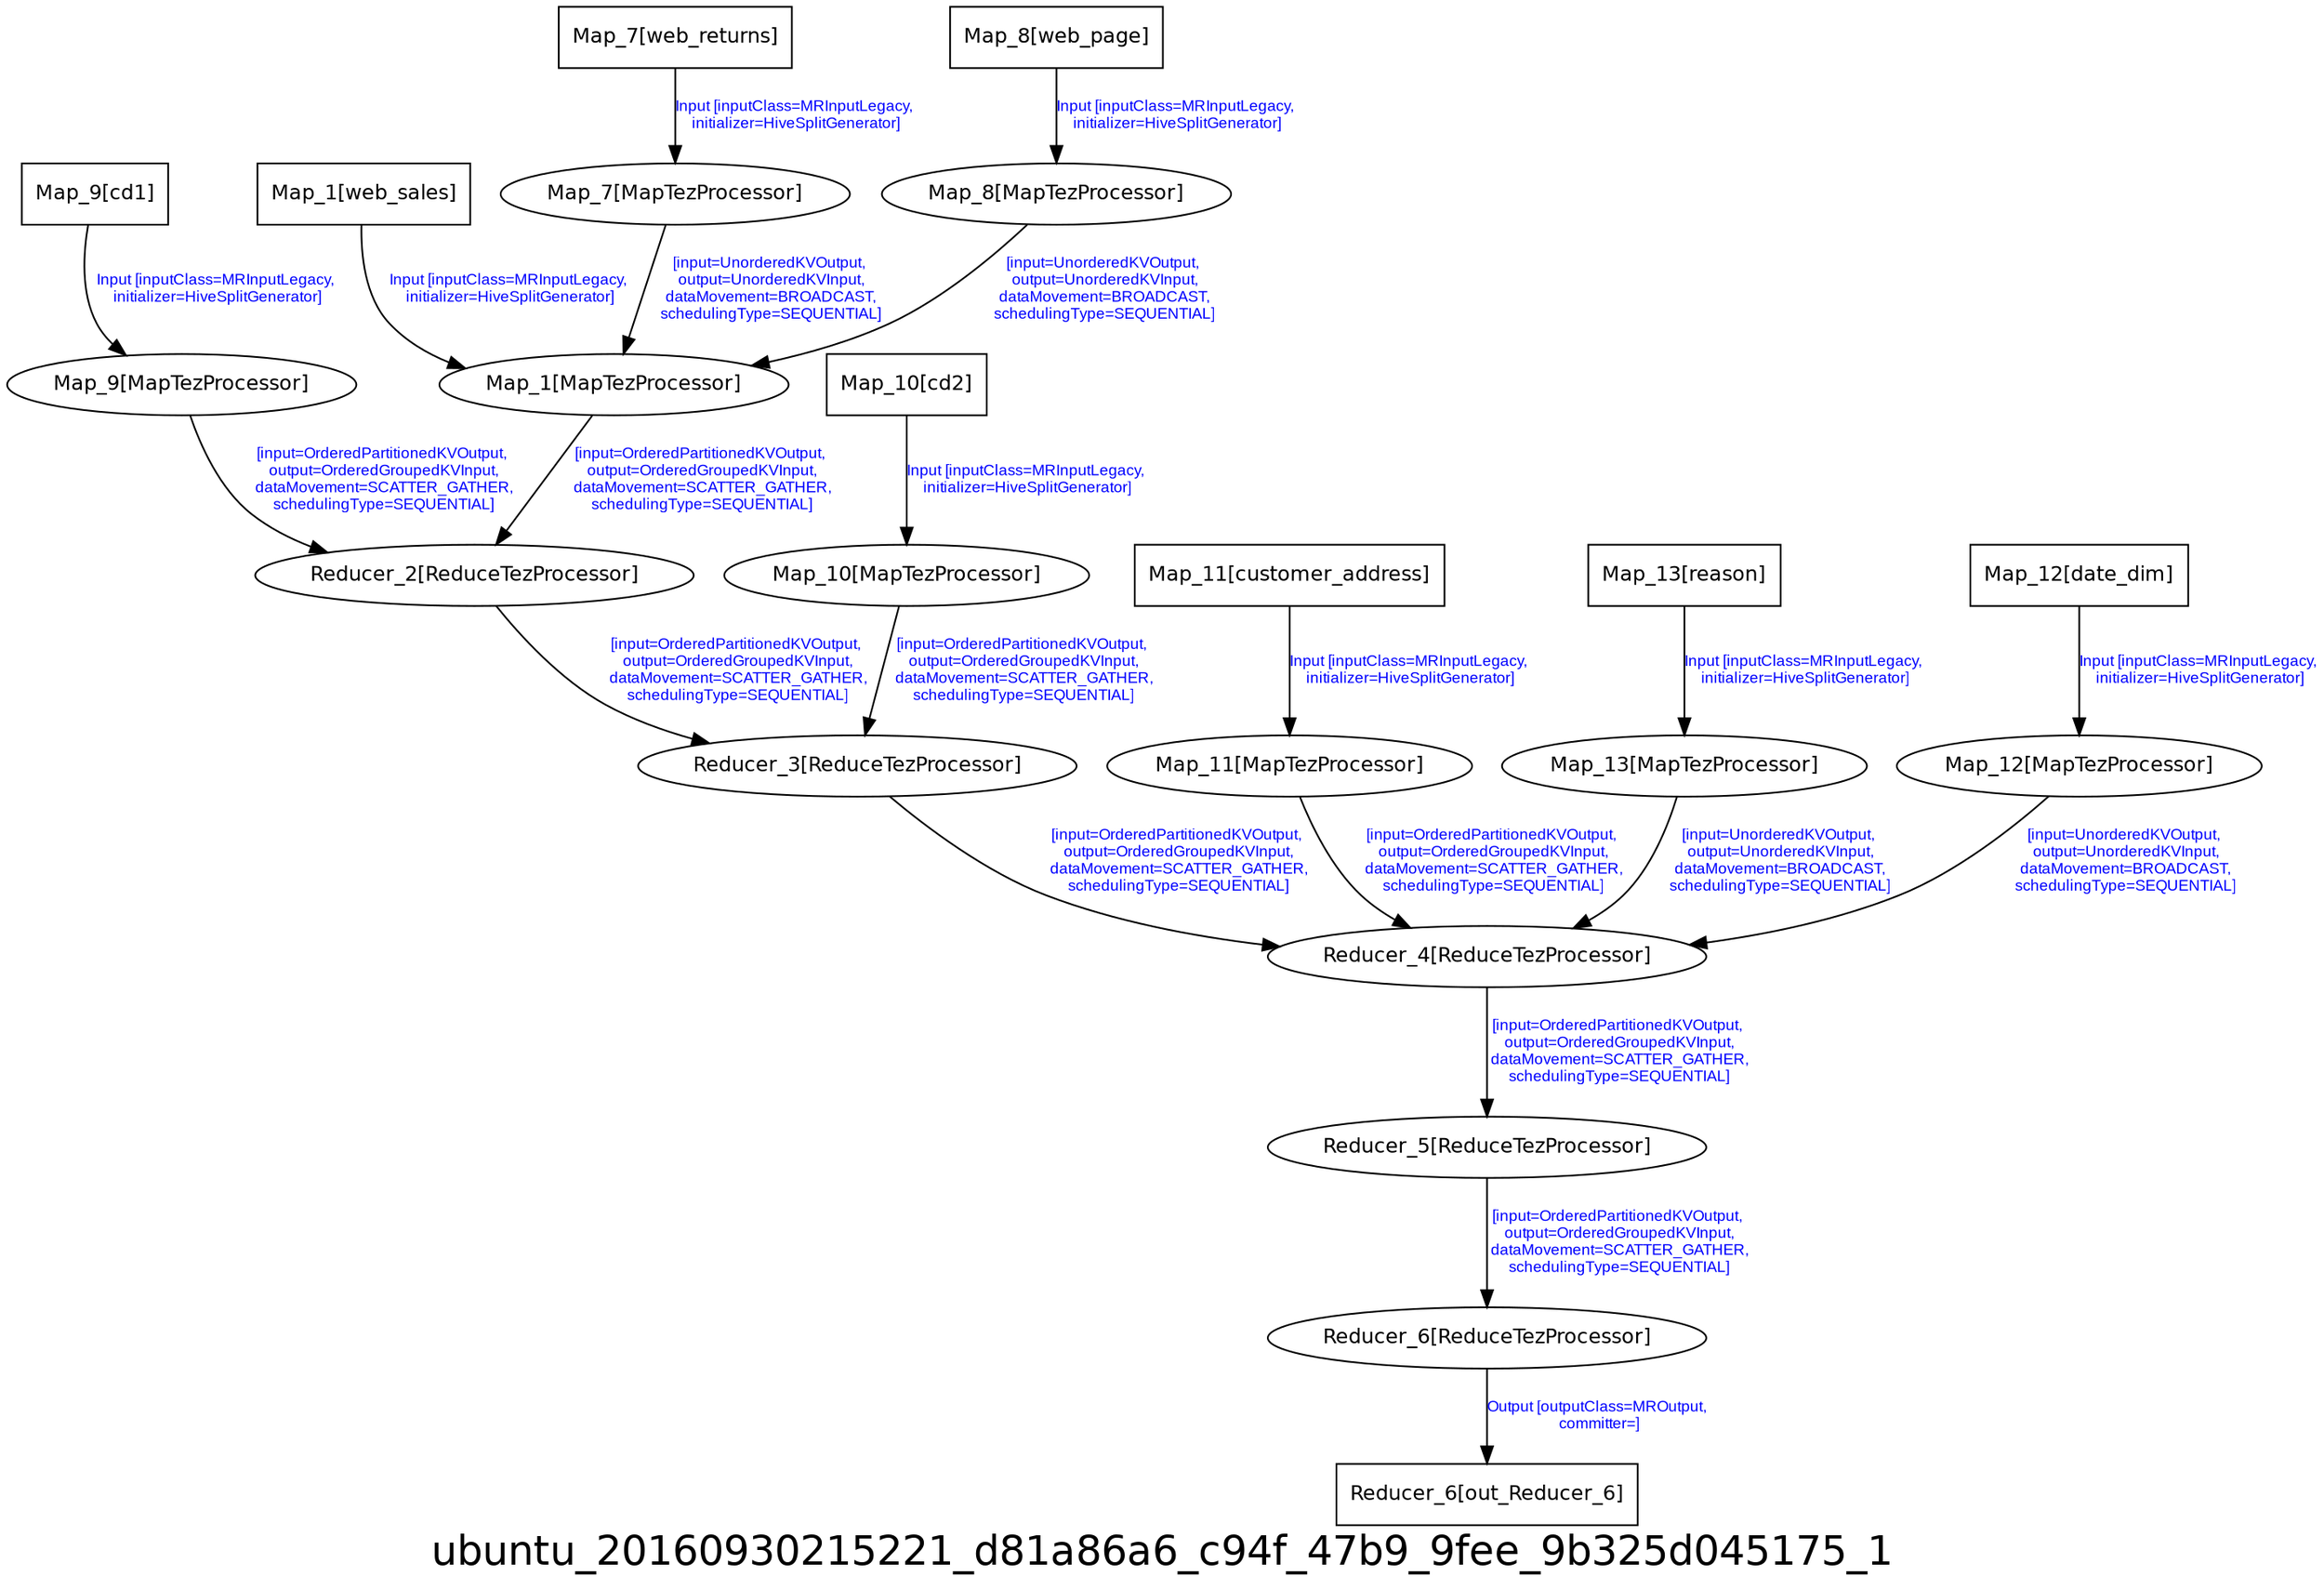 digraph ubuntu_20160930215221_d81a86a6_c94f_47b9_9fee_9b325d045175_1 {
graph [ label="ubuntu_20160930215221_d81a86a6_c94f_47b9_9fee_9b325d045175_1", fontsize=24, fontname=Helvetica];
node [fontsize=12, fontname=Helvetica];
edge [fontsize=9, fontcolor=blue, fontname=Arial];
"ubuntu_20160930215221_d81a86a6_c94f_47b9_9fee_9b325d045175_1.Map_12" [ label = "Map_12[MapTezProcessor]" ];
"ubuntu_20160930215221_d81a86a6_c94f_47b9_9fee_9b325d045175_1.Map_12" -> "ubuntu_20160930215221_d81a86a6_c94f_47b9_9fee_9b325d045175_1.Reducer_4" [ label = "[input=UnorderedKVOutput,\n output=UnorderedKVInput,\n dataMovement=BROADCAST,\n schedulingType=SEQUENTIAL]" ];
"ubuntu_20160930215221_d81a86a6_c94f_47b9_9fee_9b325d045175_1.Map_9" [ label = "Map_9[MapTezProcessor]" ];
"ubuntu_20160930215221_d81a86a6_c94f_47b9_9fee_9b325d045175_1.Map_9" -> "ubuntu_20160930215221_d81a86a6_c94f_47b9_9fee_9b325d045175_1.Reducer_2" [ label = "[input=OrderedPartitionedKVOutput,\n output=OrderedGroupedKVInput,\n dataMovement=SCATTER_GATHER,\n schedulingType=SEQUENTIAL]" ];
"ubuntu_20160930215221_d81a86a6_c94f_47b9_9fee_9b325d045175_1.Reducer_6" [ label = "Reducer_6[ReduceTezProcessor]" ];
"ubuntu_20160930215221_d81a86a6_c94f_47b9_9fee_9b325d045175_1.Reducer_6" -> "ubuntu_20160930215221_d81a86a6_c94f_47b9_9fee_9b325d045175_1.Reducer_6_out_Reducer_6" [ label = "Output [outputClass=MROutput,\n committer=]" ];
"ubuntu_20160930215221_d81a86a6_c94f_47b9_9fee_9b325d045175_1.Map_10_cd2" [ label = "Map_10[cd2]", shape = "box" ];
"ubuntu_20160930215221_d81a86a6_c94f_47b9_9fee_9b325d045175_1.Map_10_cd2" -> "ubuntu_20160930215221_d81a86a6_c94f_47b9_9fee_9b325d045175_1.Map_10" [ label = "Input [inputClass=MRInputLegacy,\n initializer=HiveSplitGenerator]" ];
"ubuntu_20160930215221_d81a86a6_c94f_47b9_9fee_9b325d045175_1.Reducer_2" [ label = "Reducer_2[ReduceTezProcessor]" ];
"ubuntu_20160930215221_d81a86a6_c94f_47b9_9fee_9b325d045175_1.Reducer_2" -> "ubuntu_20160930215221_d81a86a6_c94f_47b9_9fee_9b325d045175_1.Reducer_3" [ label = "[input=OrderedPartitionedKVOutput,\n output=OrderedGroupedKVInput,\n dataMovement=SCATTER_GATHER,\n schedulingType=SEQUENTIAL]" ];
"ubuntu_20160930215221_d81a86a6_c94f_47b9_9fee_9b325d045175_1.Map_1_web_sales" [ label = "Map_1[web_sales]", shape = "box" ];
"ubuntu_20160930215221_d81a86a6_c94f_47b9_9fee_9b325d045175_1.Map_1_web_sales" -> "ubuntu_20160930215221_d81a86a6_c94f_47b9_9fee_9b325d045175_1.Map_1" [ label = "Input [inputClass=MRInputLegacy,\n initializer=HiveSplitGenerator]" ];
"ubuntu_20160930215221_d81a86a6_c94f_47b9_9fee_9b325d045175_1.Map_9_cd1" [ label = "Map_9[cd1]", shape = "box" ];
"ubuntu_20160930215221_d81a86a6_c94f_47b9_9fee_9b325d045175_1.Map_9_cd1" -> "ubuntu_20160930215221_d81a86a6_c94f_47b9_9fee_9b325d045175_1.Map_9" [ label = "Input [inputClass=MRInputLegacy,\n initializer=HiveSplitGenerator]" ];
"ubuntu_20160930215221_d81a86a6_c94f_47b9_9fee_9b325d045175_1.Reducer_3" [ label = "Reducer_3[ReduceTezProcessor]" ];
"ubuntu_20160930215221_d81a86a6_c94f_47b9_9fee_9b325d045175_1.Reducer_3" -> "ubuntu_20160930215221_d81a86a6_c94f_47b9_9fee_9b325d045175_1.Reducer_4" [ label = "[input=OrderedPartitionedKVOutput,\n output=OrderedGroupedKVInput,\n dataMovement=SCATTER_GATHER,\n schedulingType=SEQUENTIAL]" ];
"ubuntu_20160930215221_d81a86a6_c94f_47b9_9fee_9b325d045175_1.Map_10" [ label = "Map_10[MapTezProcessor]" ];
"ubuntu_20160930215221_d81a86a6_c94f_47b9_9fee_9b325d045175_1.Map_10" -> "ubuntu_20160930215221_d81a86a6_c94f_47b9_9fee_9b325d045175_1.Reducer_3" [ label = "[input=OrderedPartitionedKVOutput,\n output=OrderedGroupedKVInput,\n dataMovement=SCATTER_GATHER,\n schedulingType=SEQUENTIAL]" ];
"ubuntu_20160930215221_d81a86a6_c94f_47b9_9fee_9b325d045175_1.Map_12_date_dim" [ label = "Map_12[date_dim]", shape = "box" ];
"ubuntu_20160930215221_d81a86a6_c94f_47b9_9fee_9b325d045175_1.Map_12_date_dim" -> "ubuntu_20160930215221_d81a86a6_c94f_47b9_9fee_9b325d045175_1.Map_12" [ label = "Input [inputClass=MRInputLegacy,\n initializer=HiveSplitGenerator]" ];
"ubuntu_20160930215221_d81a86a6_c94f_47b9_9fee_9b325d045175_1.Map_7" [ label = "Map_7[MapTezProcessor]" ];
"ubuntu_20160930215221_d81a86a6_c94f_47b9_9fee_9b325d045175_1.Map_7" -> "ubuntu_20160930215221_d81a86a6_c94f_47b9_9fee_9b325d045175_1.Map_1" [ label = "[input=UnorderedKVOutput,\n output=UnorderedKVInput,\n dataMovement=BROADCAST,\n schedulingType=SEQUENTIAL]" ];
"ubuntu_20160930215221_d81a86a6_c94f_47b9_9fee_9b325d045175_1.Reducer_6_out_Reducer_6" [ label = "Reducer_6[out_Reducer_6]", shape = "box" ];
"ubuntu_20160930215221_d81a86a6_c94f_47b9_9fee_9b325d045175_1.Reducer_4" [ label = "Reducer_4[ReduceTezProcessor]" ];
"ubuntu_20160930215221_d81a86a6_c94f_47b9_9fee_9b325d045175_1.Reducer_4" -> "ubuntu_20160930215221_d81a86a6_c94f_47b9_9fee_9b325d045175_1.Reducer_5" [ label = "[input=OrderedPartitionedKVOutput,\n output=OrderedGroupedKVInput,\n dataMovement=SCATTER_GATHER,\n schedulingType=SEQUENTIAL]" ];
"ubuntu_20160930215221_d81a86a6_c94f_47b9_9fee_9b325d045175_1.Map_8_web_page" [ label = "Map_8[web_page]", shape = "box" ];
"ubuntu_20160930215221_d81a86a6_c94f_47b9_9fee_9b325d045175_1.Map_8_web_page" -> "ubuntu_20160930215221_d81a86a6_c94f_47b9_9fee_9b325d045175_1.Map_8" [ label = "Input [inputClass=MRInputLegacy,\n initializer=HiveSplitGenerator]" ];
"ubuntu_20160930215221_d81a86a6_c94f_47b9_9fee_9b325d045175_1.Map_11" [ label = "Map_11[MapTezProcessor]" ];
"ubuntu_20160930215221_d81a86a6_c94f_47b9_9fee_9b325d045175_1.Map_11" -> "ubuntu_20160930215221_d81a86a6_c94f_47b9_9fee_9b325d045175_1.Reducer_4" [ label = "[input=OrderedPartitionedKVOutput,\n output=OrderedGroupedKVInput,\n dataMovement=SCATTER_GATHER,\n schedulingType=SEQUENTIAL]" ];
"ubuntu_20160930215221_d81a86a6_c94f_47b9_9fee_9b325d045175_1.Reducer_5" [ label = "Reducer_5[ReduceTezProcessor]" ];
"ubuntu_20160930215221_d81a86a6_c94f_47b9_9fee_9b325d045175_1.Reducer_5" -> "ubuntu_20160930215221_d81a86a6_c94f_47b9_9fee_9b325d045175_1.Reducer_6" [ label = "[input=OrderedPartitionedKVOutput,\n output=OrderedGroupedKVInput,\n dataMovement=SCATTER_GATHER,\n schedulingType=SEQUENTIAL]" ];
"ubuntu_20160930215221_d81a86a6_c94f_47b9_9fee_9b325d045175_1.Map_13" [ label = "Map_13[MapTezProcessor]" ];
"ubuntu_20160930215221_d81a86a6_c94f_47b9_9fee_9b325d045175_1.Map_13" -> "ubuntu_20160930215221_d81a86a6_c94f_47b9_9fee_9b325d045175_1.Reducer_4" [ label = "[input=UnorderedKVOutput,\n output=UnorderedKVInput,\n dataMovement=BROADCAST,\n schedulingType=SEQUENTIAL]" ];
"ubuntu_20160930215221_d81a86a6_c94f_47b9_9fee_9b325d045175_1.Map_7_web_returns" [ label = "Map_7[web_returns]", shape = "box" ];
"ubuntu_20160930215221_d81a86a6_c94f_47b9_9fee_9b325d045175_1.Map_7_web_returns" -> "ubuntu_20160930215221_d81a86a6_c94f_47b9_9fee_9b325d045175_1.Map_7" [ label = "Input [inputClass=MRInputLegacy,\n initializer=HiveSplitGenerator]" ];
"ubuntu_20160930215221_d81a86a6_c94f_47b9_9fee_9b325d045175_1.Map_13_reason" [ label = "Map_13[reason]", shape = "box" ];
"ubuntu_20160930215221_d81a86a6_c94f_47b9_9fee_9b325d045175_1.Map_13_reason" -> "ubuntu_20160930215221_d81a86a6_c94f_47b9_9fee_9b325d045175_1.Map_13" [ label = "Input [inputClass=MRInputLegacy,\n initializer=HiveSplitGenerator]" ];
"ubuntu_20160930215221_d81a86a6_c94f_47b9_9fee_9b325d045175_1.Map_11_customer_address" [ label = "Map_11[customer_address]", shape = "box" ];
"ubuntu_20160930215221_d81a86a6_c94f_47b9_9fee_9b325d045175_1.Map_11_customer_address" -> "ubuntu_20160930215221_d81a86a6_c94f_47b9_9fee_9b325d045175_1.Map_11" [ label = "Input [inputClass=MRInputLegacy,\n initializer=HiveSplitGenerator]" ];
"ubuntu_20160930215221_d81a86a6_c94f_47b9_9fee_9b325d045175_1.Map_8" [ label = "Map_8[MapTezProcessor]" ];
"ubuntu_20160930215221_d81a86a6_c94f_47b9_9fee_9b325d045175_1.Map_8" -> "ubuntu_20160930215221_d81a86a6_c94f_47b9_9fee_9b325d045175_1.Map_1" [ label = "[input=UnorderedKVOutput,\n output=UnorderedKVInput,\n dataMovement=BROADCAST,\n schedulingType=SEQUENTIAL]" ];
"ubuntu_20160930215221_d81a86a6_c94f_47b9_9fee_9b325d045175_1.Map_1" [ label = "Map_1[MapTezProcessor]" ];
"ubuntu_20160930215221_d81a86a6_c94f_47b9_9fee_9b325d045175_1.Map_1" -> "ubuntu_20160930215221_d81a86a6_c94f_47b9_9fee_9b325d045175_1.Reducer_2" [ label = "[input=OrderedPartitionedKVOutput,\n output=OrderedGroupedKVInput,\n dataMovement=SCATTER_GATHER,\n schedulingType=SEQUENTIAL]" ];
}
